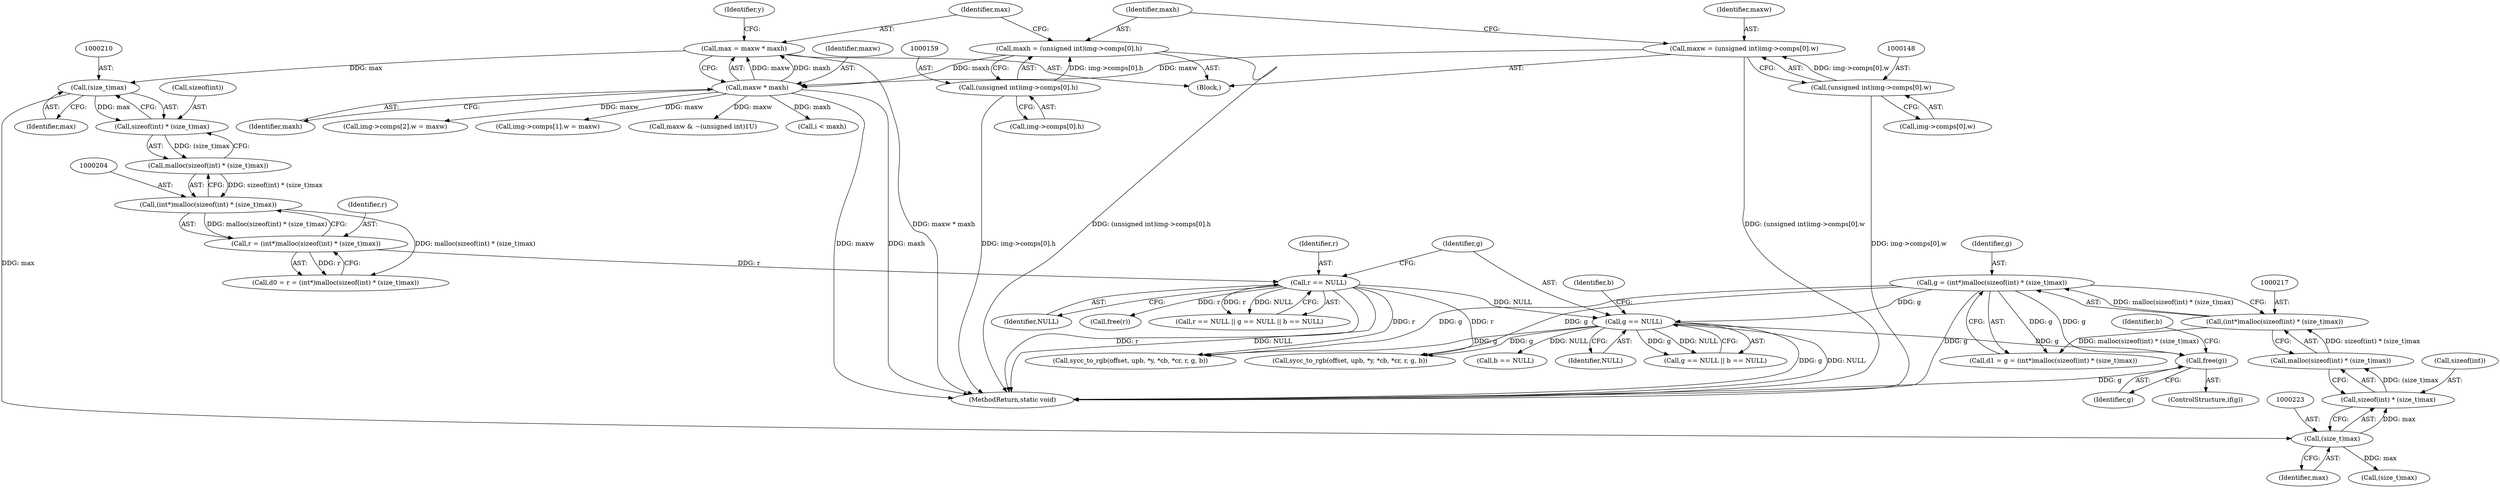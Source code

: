 digraph "0_openjpeg_15f081c89650dccee4aa4ae66f614c3fdb268767_1@pointer" {
"1000505" [label="(Call,free(g))"];
"1000214" [label="(Call,g = (int*)malloc(sizeof(int) * (size_t)max))"];
"1000216" [label="(Call,(int*)malloc(sizeof(int) * (size_t)max))"];
"1000218" [label="(Call,malloc(sizeof(int) * (size_t)max))"];
"1000219" [label="(Call,sizeof(int) * (size_t)max)"];
"1000222" [label="(Call,(size_t)max)"];
"1000209" [label="(Call,(size_t)max)"];
"1000167" [label="(Call,max = maxw * maxh)"];
"1000169" [label="(Call,maxw * maxh)"];
"1000145" [label="(Call,maxw = (unsigned int)img->comps[0].w)"];
"1000147" [label="(Call,(unsigned int)img->comps[0].w)"];
"1000156" [label="(Call,maxh = (unsigned int)img->comps[0].h)"];
"1000158" [label="(Call,(unsigned int)img->comps[0].h)"];
"1000244" [label="(Call,g == NULL)"];
"1000240" [label="(Call,r == NULL)"];
"1000201" [label="(Call,r = (int*)malloc(sizeof(int) * (size_t)max))"];
"1000203" [label="(Call,(int*)malloc(sizeof(int) * (size_t)max))"];
"1000205" [label="(Call,malloc(sizeof(int) * (size_t)max))"];
"1000206" [label="(Call,sizeof(int) * (size_t)max)"];
"1000218" [label="(Call,malloc(sizeof(int) * (size_t)max))"];
"1000246" [label="(Identifier,NULL)"];
"1000267" [label="(Call,maxw & ~(unsigned int)1U)"];
"1000167" [label="(Call,max = maxw * maxh)"];
"1000170" [label="(Identifier,maxw)"];
"1000203" [label="(Call,(int*)malloc(sizeof(int) * (size_t)max))"];
"1000255" [label="(Call,i < maxh)"];
"1000216" [label="(Call,(int*)malloc(sizeof(int) * (size_t)max))"];
"1000147" [label="(Call,(unsigned int)img->comps[0].w)"];
"1000506" [label="(Identifier,g)"];
"1000508" [label="(Identifier,b)"];
"1000215" [label="(Identifier,g)"];
"1000103" [label="(Block,)"];
"1000171" [label="(Identifier,maxh)"];
"1000145" [label="(Call,maxw = (unsigned int)img->comps[0].w)"];
"1000240" [label="(Call,r == NULL)"];
"1000169" [label="(Call,maxw * maxh)"];
"1000202" [label="(Identifier,r)"];
"1000243" [label="(Call,g == NULL || b == NULL)"];
"1000220" [label="(Call,sizeof(int))"];
"1000212" [label="(Call,d1 = g = (int*)malloc(sizeof(int) * (size_t)max))"];
"1000419" [label="(Call,img->comps[2].w = maxw)"];
"1000326" [label="(Call,sycc_to_rgb(offset, upb, *y, *cb, *cr, r, g, b))"];
"1000168" [label="(Identifier,max)"];
"1000146" [label="(Identifier,maxw)"];
"1000224" [label="(Identifier,max)"];
"1000511" [label="(MethodReturn,static void)"];
"1000156" [label="(Call,maxh = (unsigned int)img->comps[0].h)"];
"1000201" [label="(Call,r = (int*)malloc(sizeof(int) * (size_t)max))"];
"1000149" [label="(Call,img->comps[0].w)"];
"1000242" [label="(Identifier,NULL)"];
"1000501" [label="(Call,free(r))"];
"1000248" [label="(Identifier,b)"];
"1000235" [label="(Call,(size_t)max)"];
"1000160" [label="(Call,img->comps[0].h)"];
"1000222" [label="(Call,(size_t)max)"];
"1000173" [label="(Identifier,y)"];
"1000245" [label="(Identifier,g)"];
"1000158" [label="(Call,(unsigned int)img->comps[0].h)"];
"1000247" [label="(Call,b == NULL)"];
"1000505" [label="(Call,free(g))"];
"1000199" [label="(Call,d0 = r = (int*)malloc(sizeof(int) * (size_t)max))"];
"1000277" [label="(Call,sycc_to_rgb(offset, upb, *y, *cb, *cr, r, g, b))"];
"1000241" [label="(Identifier,r)"];
"1000219" [label="(Call,sizeof(int) * (size_t)max)"];
"1000209" [label="(Call,(size_t)max)"];
"1000207" [label="(Call,sizeof(int))"];
"1000157" [label="(Identifier,maxh)"];
"1000214" [label="(Call,g = (int*)malloc(sizeof(int) * (size_t)max))"];
"1000239" [label="(Call,r == NULL || g == NULL || b == NULL)"];
"1000206" [label="(Call,sizeof(int) * (size_t)max)"];
"1000205" [label="(Call,malloc(sizeof(int) * (size_t)max))"];
"1000503" [label="(ControlStructure,if(g))"];
"1000211" [label="(Identifier,max)"];
"1000401" [label="(Call,img->comps[1].w = maxw)"];
"1000244" [label="(Call,g == NULL)"];
"1000505" -> "1000503"  [label="AST: "];
"1000505" -> "1000506"  [label="CFG: "];
"1000506" -> "1000505"  [label="AST: "];
"1000508" -> "1000505"  [label="CFG: "];
"1000505" -> "1000511"  [label="DDG: g"];
"1000214" -> "1000505"  [label="DDG: g"];
"1000244" -> "1000505"  [label="DDG: g"];
"1000214" -> "1000212"  [label="AST: "];
"1000214" -> "1000216"  [label="CFG: "];
"1000215" -> "1000214"  [label="AST: "];
"1000216" -> "1000214"  [label="AST: "];
"1000212" -> "1000214"  [label="CFG: "];
"1000214" -> "1000511"  [label="DDG: g"];
"1000214" -> "1000212"  [label="DDG: g"];
"1000216" -> "1000214"  [label="DDG: malloc(sizeof(int) * (size_t)max)"];
"1000214" -> "1000244"  [label="DDG: g"];
"1000214" -> "1000277"  [label="DDG: g"];
"1000214" -> "1000326"  [label="DDG: g"];
"1000216" -> "1000218"  [label="CFG: "];
"1000217" -> "1000216"  [label="AST: "];
"1000218" -> "1000216"  [label="AST: "];
"1000216" -> "1000212"  [label="DDG: malloc(sizeof(int) * (size_t)max)"];
"1000218" -> "1000216"  [label="DDG: sizeof(int) * (size_t)max"];
"1000218" -> "1000219"  [label="CFG: "];
"1000219" -> "1000218"  [label="AST: "];
"1000219" -> "1000218"  [label="DDG: (size_t)max"];
"1000219" -> "1000222"  [label="CFG: "];
"1000220" -> "1000219"  [label="AST: "];
"1000222" -> "1000219"  [label="AST: "];
"1000222" -> "1000219"  [label="DDG: max"];
"1000222" -> "1000224"  [label="CFG: "];
"1000223" -> "1000222"  [label="AST: "];
"1000224" -> "1000222"  [label="AST: "];
"1000209" -> "1000222"  [label="DDG: max"];
"1000222" -> "1000235"  [label="DDG: max"];
"1000209" -> "1000206"  [label="AST: "];
"1000209" -> "1000211"  [label="CFG: "];
"1000210" -> "1000209"  [label="AST: "];
"1000211" -> "1000209"  [label="AST: "];
"1000206" -> "1000209"  [label="CFG: "];
"1000209" -> "1000206"  [label="DDG: max"];
"1000167" -> "1000209"  [label="DDG: max"];
"1000167" -> "1000103"  [label="AST: "];
"1000167" -> "1000169"  [label="CFG: "];
"1000168" -> "1000167"  [label="AST: "];
"1000169" -> "1000167"  [label="AST: "];
"1000173" -> "1000167"  [label="CFG: "];
"1000167" -> "1000511"  [label="DDG: maxw * maxh"];
"1000169" -> "1000167"  [label="DDG: maxw"];
"1000169" -> "1000167"  [label="DDG: maxh"];
"1000169" -> "1000171"  [label="CFG: "];
"1000170" -> "1000169"  [label="AST: "];
"1000171" -> "1000169"  [label="AST: "];
"1000169" -> "1000511"  [label="DDG: maxh"];
"1000169" -> "1000511"  [label="DDG: maxw"];
"1000145" -> "1000169"  [label="DDG: maxw"];
"1000156" -> "1000169"  [label="DDG: maxh"];
"1000169" -> "1000255"  [label="DDG: maxh"];
"1000169" -> "1000267"  [label="DDG: maxw"];
"1000169" -> "1000401"  [label="DDG: maxw"];
"1000169" -> "1000419"  [label="DDG: maxw"];
"1000145" -> "1000103"  [label="AST: "];
"1000145" -> "1000147"  [label="CFG: "];
"1000146" -> "1000145"  [label="AST: "];
"1000147" -> "1000145"  [label="AST: "];
"1000157" -> "1000145"  [label="CFG: "];
"1000145" -> "1000511"  [label="DDG: (unsigned int)img->comps[0].w"];
"1000147" -> "1000145"  [label="DDG: img->comps[0].w"];
"1000147" -> "1000149"  [label="CFG: "];
"1000148" -> "1000147"  [label="AST: "];
"1000149" -> "1000147"  [label="AST: "];
"1000147" -> "1000511"  [label="DDG: img->comps[0].w"];
"1000156" -> "1000103"  [label="AST: "];
"1000156" -> "1000158"  [label="CFG: "];
"1000157" -> "1000156"  [label="AST: "];
"1000158" -> "1000156"  [label="AST: "];
"1000168" -> "1000156"  [label="CFG: "];
"1000156" -> "1000511"  [label="DDG: (unsigned int)img->comps[0].h"];
"1000158" -> "1000156"  [label="DDG: img->comps[0].h"];
"1000158" -> "1000160"  [label="CFG: "];
"1000159" -> "1000158"  [label="AST: "];
"1000160" -> "1000158"  [label="AST: "];
"1000158" -> "1000511"  [label="DDG: img->comps[0].h"];
"1000244" -> "1000243"  [label="AST: "];
"1000244" -> "1000246"  [label="CFG: "];
"1000245" -> "1000244"  [label="AST: "];
"1000246" -> "1000244"  [label="AST: "];
"1000248" -> "1000244"  [label="CFG: "];
"1000243" -> "1000244"  [label="CFG: "];
"1000244" -> "1000511"  [label="DDG: g"];
"1000244" -> "1000511"  [label="DDG: NULL"];
"1000244" -> "1000243"  [label="DDG: g"];
"1000244" -> "1000243"  [label="DDG: NULL"];
"1000240" -> "1000244"  [label="DDG: NULL"];
"1000244" -> "1000247"  [label="DDG: NULL"];
"1000244" -> "1000277"  [label="DDG: g"];
"1000244" -> "1000326"  [label="DDG: g"];
"1000240" -> "1000239"  [label="AST: "];
"1000240" -> "1000242"  [label="CFG: "];
"1000241" -> "1000240"  [label="AST: "];
"1000242" -> "1000240"  [label="AST: "];
"1000245" -> "1000240"  [label="CFG: "];
"1000239" -> "1000240"  [label="CFG: "];
"1000240" -> "1000511"  [label="DDG: NULL"];
"1000240" -> "1000511"  [label="DDG: r"];
"1000240" -> "1000239"  [label="DDG: r"];
"1000240" -> "1000239"  [label="DDG: NULL"];
"1000201" -> "1000240"  [label="DDG: r"];
"1000240" -> "1000277"  [label="DDG: r"];
"1000240" -> "1000326"  [label="DDG: r"];
"1000240" -> "1000501"  [label="DDG: r"];
"1000201" -> "1000199"  [label="AST: "];
"1000201" -> "1000203"  [label="CFG: "];
"1000202" -> "1000201"  [label="AST: "];
"1000203" -> "1000201"  [label="AST: "];
"1000199" -> "1000201"  [label="CFG: "];
"1000201" -> "1000199"  [label="DDG: r"];
"1000203" -> "1000201"  [label="DDG: malloc(sizeof(int) * (size_t)max)"];
"1000203" -> "1000205"  [label="CFG: "];
"1000204" -> "1000203"  [label="AST: "];
"1000205" -> "1000203"  [label="AST: "];
"1000203" -> "1000199"  [label="DDG: malloc(sizeof(int) * (size_t)max)"];
"1000205" -> "1000203"  [label="DDG: sizeof(int) * (size_t)max"];
"1000205" -> "1000206"  [label="CFG: "];
"1000206" -> "1000205"  [label="AST: "];
"1000206" -> "1000205"  [label="DDG: (size_t)max"];
"1000207" -> "1000206"  [label="AST: "];
}
